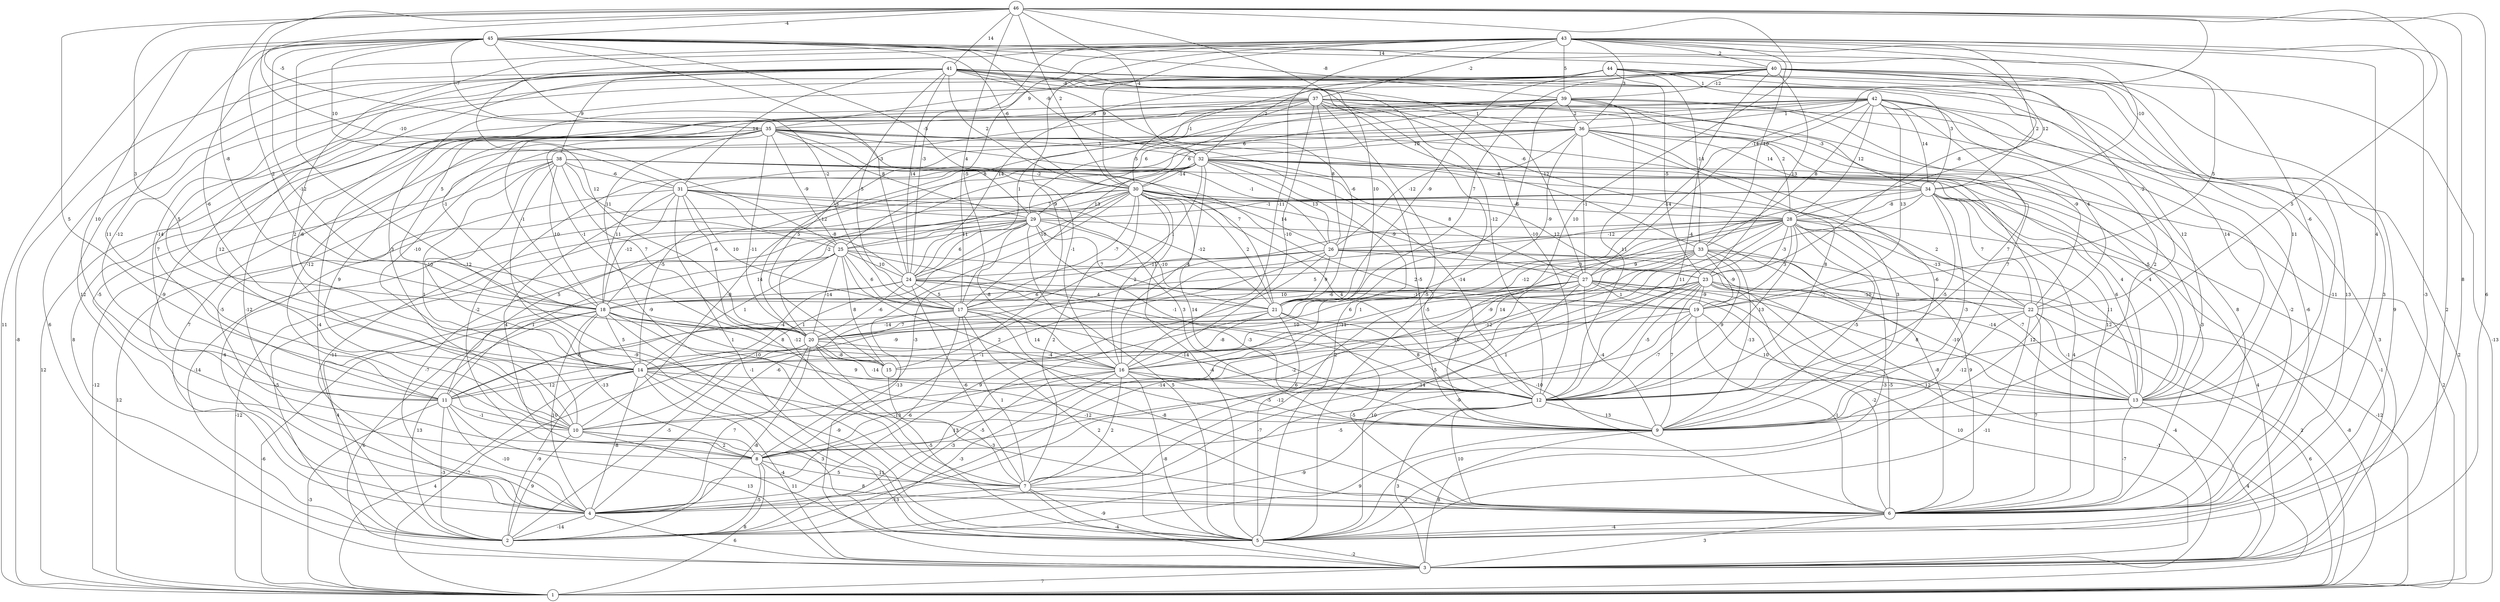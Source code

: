 graph { 
	 fontname="Helvetica,Arial,sans-serif" 
	 node [shape = circle]; 
	 46 -- 3 [label = "6"];
	 46 -- 5 [label = "8"];
	 46 -- 9 [label = "10"];
	 46 -- 10 [label = "5"];
	 46 -- 12 [label = "5"];
	 46 -- 16 [label = "10"];
	 46 -- 17 [label = "4"];
	 46 -- 18 [label = "-8"];
	 46 -- 20 [label = "3"];
	 46 -- 25 [label = "-10"];
	 46 -- 27 [label = "-14"];
	 46 -- 30 [label = "2"];
	 46 -- 32 [label = "-4"];
	 46 -- 35 [label = "-5"];
	 46 -- 41 [label = "14"];
	 46 -- 45 [label = "-4"];
	 45 -- 1 [label = "11"];
	 45 -- 7 [label = "12"];
	 45 -- 10 [label = "11"];
	 45 -- 11 [label = "10"];
	 45 -- 12 [label = "-12"];
	 45 -- 17 [label = "-2"];
	 45 -- 18 [label = "2"];
	 45 -- 20 [label = "-12"];
	 45 -- 24 [label = "-3"];
	 45 -- 28 [label = "12"];
	 45 -- 29 [label = "-5"];
	 45 -- 30 [label = "-6"];
	 45 -- 31 [label = "10"];
	 45 -- 32 [label = "-9"];
	 45 -- 34 [label = "-10"];
	 45 -- 35 [label = "-7"];
	 45 -- 39 [label = "-8"];
	 45 -- 40 [label = "14"];
	 44 -- 4 [label = "-9"];
	 44 -- 6 [label = "13"];
	 44 -- 10 [label = "3"];
	 44 -- 11 [label = "-14"];
	 44 -- 13 [label = "14"];
	 44 -- 21 [label = "-9"];
	 44 -- 23 [label = "-5"];
	 44 -- 32 [label = "-2"];
	 44 -- 33 [label = "-14"];
	 44 -- 34 [label = "2"];
	 44 -- 35 [label = "9"];
	 44 -- 42 [label = "1"];
	 43 -- 3 [label = "2"];
	 43 -- 5 [label = "-3"];
	 43 -- 9 [label = "4"];
	 43 -- 10 [label = "2"];
	 43 -- 13 [label = "-6"];
	 43 -- 14 [label = "-6"];
	 43 -- 15 [label = "9"];
	 43 -- 16 [label = "-11"];
	 43 -- 17 [label = "-5"];
	 43 -- 19 [label = "5"];
	 43 -- 20 [label = "12"];
	 43 -- 23 [label = "-8"];
	 43 -- 24 [label = "-3"];
	 43 -- 30 [label = "9"];
	 43 -- 33 [label = "-10"];
	 43 -- 36 [label = "3"];
	 43 -- 37 [label = "-2"];
	 43 -- 39 [label = "5"];
	 43 -- 40 [label = "2"];
	 42 -- 2 [label = "-4"];
	 42 -- 3 [label = "3"];
	 42 -- 4 [label = "-12"];
	 42 -- 6 [label = "-6"];
	 42 -- 9 [label = "2"];
	 42 -- 12 [label = "7"];
	 42 -- 19 [label = "13"];
	 42 -- 21 [label = "-14"];
	 42 -- 22 [label = "4"];
	 42 -- 25 [label = "8"];
	 42 -- 28 [label = "12"];
	 42 -- 29 [label = "6"];
	 42 -- 33 [label = "8"];
	 42 -- 34 [label = "14"];
	 42 -- 36 [label = "1"];
	 41 -- 1 [label = "-8"];
	 41 -- 3 [label = "6"];
	 41 -- 4 [label = "12"];
	 41 -- 5 [label = "-5"];
	 41 -- 6 [label = "-11"];
	 41 -- 10 [label = "12"];
	 41 -- 11 [label = "-12"];
	 41 -- 12 [label = "-10"];
	 41 -- 13 [label = "12"];
	 41 -- 14 [label = "5"];
	 41 -- 17 [label = "5"];
	 41 -- 21 [label = "-6"];
	 41 -- 24 [label = "14"];
	 41 -- 27 [label = "-12"];
	 41 -- 30 [label = "2"];
	 41 -- 31 [label = "14"];
	 41 -- 34 [label = "3"];
	 41 -- 37 [label = "-8"];
	 41 -- 38 [label = "9"];
	 40 -- 1 [label = "-13"];
	 40 -- 5 [label = "9"];
	 40 -- 6 [label = "3"];
	 40 -- 12 [label = "-4"];
	 40 -- 13 [label = "11"];
	 40 -- 18 [label = "5"];
	 40 -- 21 [label = "7"];
	 40 -- 22 [label = "-2"];
	 40 -- 23 [label = "13"];
	 40 -- 24 [label = "14"];
	 40 -- 30 [label = "-1"];
	 40 -- 39 [label = "-12"];
	 39 -- 6 [label = "-2"];
	 39 -- 11 [label = "7"];
	 39 -- 12 [label = "11"];
	 39 -- 14 [label = "-6"];
	 39 -- 17 [label = "13"];
	 39 -- 20 [label = "12"];
	 39 -- 21 [label = "5"];
	 39 -- 22 [label = "-9"];
	 39 -- 28 [label = "2"];
	 39 -- 30 [label = "6"];
	 39 -- 34 [label = "-3"];
	 39 -- 36 [label = "2"];
	 38 -- 1 [label = "-12"];
	 38 -- 5 [label = "-9"];
	 38 -- 8 [label = "-5"];
	 38 -- 10 [label = "1"];
	 38 -- 12 [label = "2"];
	 38 -- 13 [label = "4"];
	 38 -- 14 [label = "-10"];
	 38 -- 18 [label = "10"];
	 38 -- 20 [label = "7"];
	 38 -- 25 [label = "11"];
	 38 -- 30 [label = "-2"];
	 38 -- 31 [label = "-6"];
	 37 -- 1 [label = "2"];
	 37 -- 6 [label = "8"];
	 37 -- 7 [label = "-5"];
	 37 -- 9 [label = "7"];
	 37 -- 15 [label = "5"];
	 37 -- 16 [label = "-10"];
	 37 -- 18 [label = "-1"];
	 37 -- 24 [label = "1"];
	 37 -- 26 [label = "8"];
	 37 -- 28 [label = "-6"];
	 37 -- 29 [label = "-5"];
	 37 -- 33 [label = "8"];
	 37 -- 35 [label = "-5"];
	 37 -- 36 [label = "1"];
	 36 -- 4 [label = "7"];
	 36 -- 5 [label = "12"];
	 36 -- 6 [label = "-3"];
	 36 -- 9 [label = "-6"];
	 36 -- 12 [label = "8"];
	 36 -- 14 [label = "-10"];
	 36 -- 21 [label = "-9"];
	 36 -- 26 [label = "-12"];
	 36 -- 27 [label = "-1"];
	 36 -- 31 [label = "6"];
	 36 -- 32 [label = "10"];
	 36 -- 34 [label = "14"];
	 35 -- 1 [label = "12"];
	 35 -- 2 [label = "8"];
	 35 -- 6 [label = "12"];
	 35 -- 7 [label = "-9"];
	 35 -- 8 [label = "-5"];
	 35 -- 9 [label = "-5"];
	 35 -- 10 [label = "9"];
	 35 -- 11 [label = "-12"];
	 35 -- 13 [label = "5"];
	 35 -- 15 [label = "-11"];
	 35 -- 16 [label = "-1"];
	 35 -- 18 [label = "-1"];
	 35 -- 20 [label = "-1"];
	 35 -- 21 [label = "7"];
	 35 -- 25 [label = "-9"];
	 35 -- 26 [label = "-1"];
	 35 -- 29 [label = "8"];
	 35 -- 32 [label = "3"];
	 34 -- 3 [label = "4"];
	 34 -- 6 [label = "4"];
	 34 -- 9 [label = "-3"];
	 34 -- 10 [label = "14"];
	 34 -- 11 [label = "5"];
	 34 -- 12 [label = "-5"];
	 34 -- 13 [label = "6"];
	 34 -- 16 [label = "11"];
	 34 -- 22 [label = "7"];
	 34 -- 28 [label = "-8"];
	 34 -- 29 [label = "-1"];
	 33 -- 1 [label = "-8"];
	 33 -- 7 [label = "5"];
	 33 -- 9 [label = "-13"];
	 33 -- 12 [label = "9"];
	 33 -- 13 [label = "-7"];
	 33 -- 14 [label = "1"];
	 33 -- 16 [label = "-9"];
	 33 -- 18 [label = "5"];
	 33 -- 19 [label = "-9"];
	 33 -- 27 [label = "9"];
	 32 -- 1 [label = "2"];
	 32 -- 3 [label = "-1"];
	 32 -- 5 [label = "2"];
	 32 -- 8 [label = "-2"];
	 32 -- 9 [label = "3"];
	 32 -- 10 [label = "-8"];
	 32 -- 12 [label = "-14"];
	 32 -- 13 [label = "4"];
	 32 -- 14 [label = "-5"];
	 32 -- 16 [label = "4"];
	 32 -- 17 [label = "1"];
	 32 -- 18 [label = "11"];
	 32 -- 20 [label = "-2"];
	 32 -- 25 [label = "7"];
	 32 -- 26 [label = "13"];
	 32 -- 27 [label = "8"];
	 32 -- 30 [label = "-14"];
	 31 -- 4 [label = "-4"];
	 31 -- 5 [label = "-1"];
	 31 -- 7 [label = "-12"];
	 31 -- 8 [label = "4"];
	 31 -- 9 [label = "3"];
	 31 -- 17 [label = "10"];
	 31 -- 18 [label = "-12"];
	 31 -- 21 [label = "-12"];
	 31 -- 24 [label = "-8"];
	 31 -- 29 [label = "-3"];
	 30 -- 1 [label = "12"];
	 30 -- 2 [label = "-14"];
	 30 -- 3 [label = "-13"];
	 30 -- 4 [label = "-11"];
	 30 -- 5 [label = "-4"];
	 30 -- 7 [label = "2"];
	 30 -- 9 [label = "14"];
	 30 -- 12 [label = "4"];
	 30 -- 16 [label = "2"];
	 30 -- 17 [label = "-7"];
	 30 -- 18 [label = "-6"];
	 30 -- 21 [label = "2"];
	 30 -- 22 [label = "2"];
	 30 -- 23 [label = "12"];
	 30 -- 24 [label = "-10"];
	 30 -- 26 [label = "14"];
	 30 -- 27 [label = "-9"];
	 30 -- 28 [label = "-4"];
	 29 -- 1 [label = "-12"];
	 29 -- 2 [label = "-5"];
	 29 -- 4 [label = "-7"];
	 29 -- 5 [label = "5"];
	 29 -- 6 [label = "-8"];
	 29 -- 10 [label = "1"];
	 29 -- 12 [label = "-1"];
	 29 -- 16 [label = "-8"];
	 29 -- 19 [label = "-10"];
	 29 -- 21 [label = "7"];
	 29 -- 24 [label = "6"];
	 29 -- 25 [label = "11"];
	 28 -- 1 [label = "-12"];
	 28 -- 2 [label = "-14"];
	 28 -- 4 [label = "-6"];
	 28 -- 5 [label = "-3"];
	 28 -- 6 [label = "9"];
	 28 -- 7 [label = "1"];
	 28 -- 8 [label = "-3"];
	 28 -- 9 [label = "-5"];
	 28 -- 10 [label = "-12"];
	 28 -- 12 [label = "13"];
	 28 -- 13 [label = "11"];
	 28 -- 19 [label = "3"];
	 28 -- 20 [label = "-12"];
	 28 -- 22 [label = "-13"];
	 28 -- 23 [label = "-3"];
	 28 -- 26 [label = "-12"];
	 27 -- 1 [label = "-1"];
	 27 -- 3 [label = "10"];
	 27 -- 4 [label = "-5"];
	 27 -- 5 [label = "10"];
	 27 -- 9 [label = "-4"];
	 27 -- 11 [label = "-9"];
	 27 -- 13 [label = "8"];
	 27 -- 17 [label = "10"];
	 27 -- 18 [label = "6"];
	 27 -- 19 [label = "1"];
	 27 -- 20 [label = "6"];
	 27 -- 22 [label = "-7"];
	 26 -- 1 [label = "2"];
	 26 -- 4 [label = "9"];
	 26 -- 6 [label = "-5"];
	 26 -- 8 [label = "-1"];
	 26 -- 11 [label = "-14"];
	 26 -- 21 [label = "9"];
	 26 -- 23 [label = "-3"];
	 26 -- 24 [label = "-11"];
	 25 -- 6 [label = "-10"];
	 25 -- 9 [label = "2"];
	 25 -- 11 [label = "1"];
	 25 -- 13 [label = "-14"];
	 25 -- 14 [label = "1"];
	 25 -- 15 [label = "8"];
	 25 -- 17 [label = "6"];
	 25 -- 18 [label = "14"];
	 25 -- 20 [label = "-14"];
	 25 -- 24 [label = "10"];
	 24 -- 2 [label = "4"];
	 24 -- 7 [label = "-6"];
	 24 -- 12 [label = "-3"];
	 24 -- 14 [label = "-4"];
	 24 -- 17 [label = "5"];
	 24 -- 19 [label = "-11"];
	 24 -- 20 [label = "-6"];
	 24 -- 21 [label = "4"];
	 23 -- 3 [label = "-4"];
	 23 -- 4 [label = "-9"];
	 23 -- 6 [label = "-2"];
	 23 -- 8 [label = "-2"];
	 23 -- 9 [label = "7"];
	 23 -- 12 [label = "-5"];
	 23 -- 13 [label = "-10"];
	 23 -- 14 [label = "-11"];
	 23 -- 18 [label = "-6"];
	 23 -- 19 [label = "-9"];
	 23 -- 22 [label = "-10"];
	 22 -- 1 [label = "6"];
	 22 -- 5 [label = "-11"];
	 22 -- 6 [label = "7"];
	 22 -- 9 [label = "-12"];
	 22 -- 13 [label = "-1"];
	 22 -- 20 [label = "10"];
	 21 -- 2 [label = "13"];
	 21 -- 5 [label = "-7"];
	 21 -- 6 [label = "-5"];
	 21 -- 12 [label = "8"];
	 21 -- 16 [label = "-8"];
	 21 -- 20 [label = "7"];
	 20 -- 1 [label = "-7"];
	 20 -- 2 [label = "-8"];
	 20 -- 4 [label = "7"];
	 20 -- 5 [label = "-5"];
	 20 -- 12 [label = "-14"];
	 20 -- 14 [label = "-10"];
	 20 -- 15 [label = "-8"];
	 20 -- 16 [label = "-4"];
	 19 -- 6 [label = "-1"];
	 19 -- 8 [label = "-14"];
	 19 -- 12 [label = "-7"];
	 19 -- 13 [label = "10"];
	 19 -- 15 [label = "-10"];
	 18 -- 1 [label = "-6"];
	 18 -- 2 [label = "13"];
	 18 -- 3 [label = "6"];
	 18 -- 4 [label = "10"];
	 18 -- 5 [label = "-9"];
	 18 -- 6 [label = "-12"];
	 18 -- 8 [label = "-13"];
	 18 -- 9 [label = "9"];
	 18 -- 14 [label = "5"];
	 18 -- 15 [label = "1"];
	 18 -- 16 [label = "8"];
	 17 -- 2 [label = "-5"];
	 17 -- 4 [label = "-6"];
	 17 -- 5 [label = "2"];
	 17 -- 6 [label = "-8"];
	 17 -- 7 [label = "1"];
	 17 -- 11 [label = "6"];
	 17 -- 12 [label = "-14"];
	 17 -- 16 [label = "14"];
	 16 -- 2 [label = "-3"];
	 16 -- 4 [label = "-3"];
	 16 -- 5 [label = "-8"];
	 16 -- 7 [label = "2"];
	 16 -- 8 [label = "-13"];
	 16 -- 9 [label = "-12"];
	 16 -- 12 [label = "6"];
	 15 -- 7 [label = "-5"];
	 14 -- 1 [label = "4"];
	 14 -- 2 [label = "-9"];
	 14 -- 3 [label = "-4"];
	 14 -- 4 [label = "-8"];
	 14 -- 5 [label = "3"];
	 14 -- 6 [label = "-3"];
	 14 -- 11 [label = "12"];
	 14 -- 13 [label = "12"];
	 13 -- 3 [label = "4"];
	 13 -- 6 [label = "-7"];
	 12 -- 2 [label = "-9"];
	 12 -- 3 [label = "3"];
	 12 -- 6 [label = "10"];
	 12 -- 8 [label = "-5"];
	 12 -- 9 [label = "13"];
	 11 -- 1 [label = "-3"];
	 11 -- 2 [label = "-3"];
	 11 -- 3 [label = "13"];
	 11 -- 4 [label = "-10"];
	 11 -- 10 [label = "-1"];
	 10 -- 2 [label = "9"];
	 10 -- 5 [label = "11"];
	 10 -- 6 [label = "11"];
	 10 -- 8 [label = "2"];
	 9 -- 2 [label = "9"];
	 9 -- 3 [label = "8"];
	 8 -- 1 [label = "8"];
	 8 -- 2 [label = "-5"];
	 8 -- 6 [label = "8"];
	 8 -- 7 [label = "5"];
	 7 -- 3 [label = "-4"];
	 7 -- 4 [label = "-13"];
	 7 -- 5 [label = "-9"];
	 7 -- 6 [label = "-2"];
	 6 -- 3 [label = "3"];
	 6 -- 5 [label = "-4"];
	 5 -- 3 [label = "-2"];
	 4 -- 2 [label = "-14"];
	 4 -- 3 [label = "6"];
	 3 -- 1 [label = "7"];
	 1;
	 2;
	 3;
	 4;
	 5;
	 6;
	 7;
	 8;
	 9;
	 10;
	 11;
	 12;
	 13;
	 14;
	 15;
	 16;
	 17;
	 18;
	 19;
	 20;
	 21;
	 22;
	 23;
	 24;
	 25;
	 26;
	 27;
	 28;
	 29;
	 30;
	 31;
	 32;
	 33;
	 34;
	 35;
	 36;
	 37;
	 38;
	 39;
	 40;
	 41;
	 42;
	 43;
	 44;
	 45;
	 46;
}
